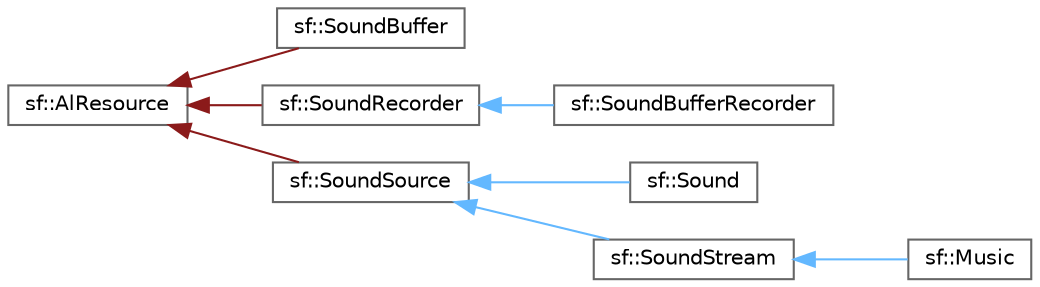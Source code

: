 digraph "Graphical Class Hierarchy"
{
 // LATEX_PDF_SIZE
  bgcolor="transparent";
  edge [fontname=Helvetica,fontsize=10,labelfontname=Helvetica,labelfontsize=10];
  node [fontname=Helvetica,fontsize=10,shape=box,height=0.2,width=0.4];
  rankdir="LR";
  Node0 [id="Node000000",label="sf::AlResource",height=0.2,width=0.4,color="grey40", fillcolor="white", style="filled",URL="$classsf_1_1_al_resource.html",tooltip="Base class for classes that require an OpenAL context."];
  Node0 -> Node1 [id="edge12_Node000000_Node000001",dir="back",color="firebrick4",style="solid",tooltip=" "];
  Node1 [id="Node000001",label="sf::SoundBuffer",height=0.2,width=0.4,color="grey40", fillcolor="white", style="filled",URL="$classsf_1_1_sound_buffer.html",tooltip="Storage for audio samples defining a sound."];
  Node0 -> Node2 [id="edge13_Node000000_Node000002",dir="back",color="firebrick4",style="solid",tooltip=" "];
  Node2 [id="Node000002",label="sf::SoundRecorder",height=0.2,width=0.4,color="grey40", fillcolor="white", style="filled",URL="$classsf_1_1_sound_recorder.html",tooltip="Abstract base class for capturing sound data."];
  Node2 -> Node3 [id="edge14_Node000002_Node000003",dir="back",color="steelblue1",style="solid",tooltip=" "];
  Node3 [id="Node000003",label="sf::SoundBufferRecorder",height=0.2,width=0.4,color="grey40", fillcolor="white", style="filled",URL="$classsf_1_1_sound_buffer_recorder.html",tooltip="Specialized SoundRecorder which stores the captured audio data into a sound buffer."];
  Node0 -> Node4 [id="edge15_Node000000_Node000004",dir="back",color="firebrick4",style="solid",tooltip=" "];
  Node4 [id="Node000004",label="sf::SoundSource",height=0.2,width=0.4,color="grey40", fillcolor="white", style="filled",URL="$classsf_1_1_sound_source.html",tooltip="Base class defining a sound's properties."];
  Node4 -> Node5 [id="edge16_Node000004_Node000005",dir="back",color="steelblue1",style="solid",tooltip=" "];
  Node5 [id="Node000005",label="sf::Sound",height=0.2,width=0.4,color="grey40", fillcolor="white", style="filled",URL="$classsf_1_1_sound.html",tooltip="Regular sound that can be played in the audio environment."];
  Node4 -> Node6 [id="edge17_Node000004_Node000006",dir="back",color="steelblue1",style="solid",tooltip=" "];
  Node6 [id="Node000006",label="sf::SoundStream",height=0.2,width=0.4,color="grey40", fillcolor="white", style="filled",URL="$classsf_1_1_sound_stream.html",tooltip="Abstract base class for streamed audio sources."];
  Node6 -> Node7 [id="edge18_Node000006_Node000007",dir="back",color="steelblue1",style="solid",tooltip=" "];
  Node7 [id="Node000007",label="sf::Music",height=0.2,width=0.4,color="grey40", fillcolor="white", style="filled",URL="$classsf_1_1_music.html",tooltip="Streamed music played from an audio file."];
}
